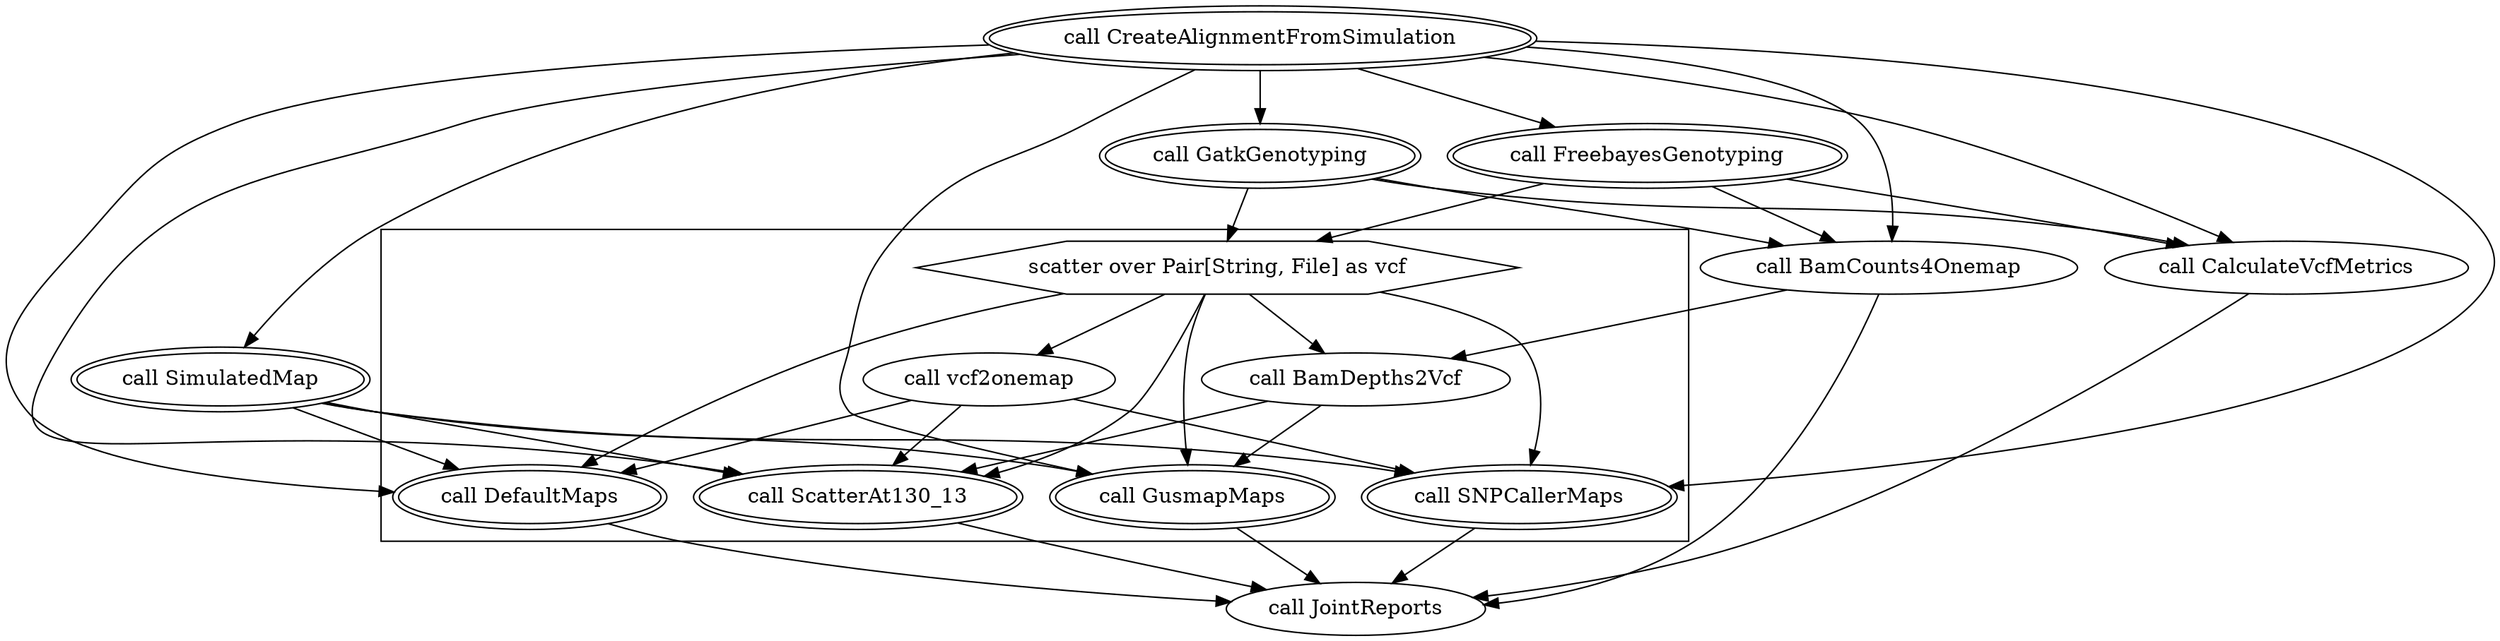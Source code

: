 digraph reads_simu {
  #rankdir=LR;
  compound=true;

  # Links
  SCATTER_0_VARIABLE_vcf -> CALL_ScatterAt130_13
  CALL_SimulatedMap -> CALL_ScatterAt130_13
  CALL_CreateAlignmentFromSimulation -> CALL_GatkGenotyping
  CALL_BamDepths2Vcf -> CALL_ScatterAt130_13
  CALL_DefaultMaps -> CALL_JointReports
  CALL_CreateAlignmentFromSimulation -> CALL_BamCounts4Onemap
  SCATTER_0_VARIABLE_vcf -> CALL_GusmapMaps
  CALL_SimulatedMap -> CALL_DefaultMaps
  CALL_CreateAlignmentFromSimulation -> CALL_SNPCallerMaps
  CALL_vcf2onemap -> CALL_SNPCallerMaps
  CALL_CreateAlignmentFromSimulation -> CALL_DefaultMaps
  CALL_ScatterAt130_13 -> CALL_JointReports
  SCATTER_0_VARIABLE_vcf -> CALL_vcf2onemap
  CALL_SimulatedMap -> CALL_SNPCallerMaps
  CALL_CalculateVcfMetrics -> CALL_JointReports
  CALL_GusmapMaps -> CALL_JointReports
  CALL_CreateAlignmentFromSimulation -> CALL_SimulatedMap
  CALL_CreateAlignmentFromSimulation -> CALL_ScatterAt130_13
  CALL_GatkGenotyping -> CALL_BamCounts4Onemap
  CALL_CreateAlignmentFromSimulation -> CALL_FreebayesGenotyping
  SCATTER_0_VARIABLE_vcf -> CALL_DefaultMaps
  CALL_CreateAlignmentFromSimulation -> CALL_CalculateVcfMetrics
  CALL_vcf2onemap -> CALL_ScatterAt130_13
  CALL_FreebayesGenotyping -> CALL_CalculateVcfMetrics
  SCATTER_0_VARIABLE_vcf -> CALL_BamDepths2Vcf
  CALL_BamCounts4Onemap -> CALL_JointReports
  CALL_FreebayesGenotyping -> CALL_BamCounts4Onemap
  CALL_vcf2onemap -> CALL_DefaultMaps
  CALL_BamCounts4Onemap -> CALL_BamDepths2Vcf
  CALL_SimulatedMap -> CALL_GusmapMaps
  SCATTER_0_VARIABLE_vcf -> CALL_SNPCallerMaps
  CALL_BamDepths2Vcf -> CALL_GusmapMaps
  CALL_GatkGenotyping -> CALL_CalculateVcfMetrics
  CALL_SNPCallerMaps -> CALL_JointReports
  CALL_GatkGenotyping -> SCATTER_0_VARIABLE_vcf
  CALL_FreebayesGenotyping -> SCATTER_0_VARIABLE_vcf
  CALL_CreateAlignmentFromSimulation -> CALL_GusmapMaps

  # Nodes
  CALL_BamCounts4Onemap [label="call BamCounts4Onemap"]
  CALL_CreateAlignmentFromSimulation [label="call CreateAlignmentFromSimulation";shape="oval";peripheries=2]
  subgraph cluster_0 {
    style="filled,solid";
    fillcolor=white;
    CALL_SNPCallerMaps [label="call SNPCallerMaps";shape="oval";peripheries=2]
    CALL_GusmapMaps [label="call GusmapMaps";shape="oval";peripheries=2]
    CALL_ScatterAt130_13 [label="call ScatterAt130_13";shape="oval";peripheries=2]
    SCATTER_0_VARIABLE_vcf [shape="hexagon" label="scatter over Pair[String, File] as vcf"]
    CALL_DefaultMaps [label="call DefaultMaps";shape="oval";peripheries=2]
    CALL_BamDepths2Vcf [label="call BamDepths2Vcf"]
    CALL_vcf2onemap [label="call vcf2onemap"]
  }
  CALL_GatkGenotyping [label="call GatkGenotyping";shape="oval";peripheries=2]
  CALL_SimulatedMap [label="call SimulatedMap";shape="oval";peripheries=2]
  CALL_JointReports [label="call JointReports"]
  CALL_FreebayesGenotyping [label="call FreebayesGenotyping";shape="oval";peripheries=2]
  CALL_CalculateVcfMetrics [label="call CalculateVcfMetrics"]
}
